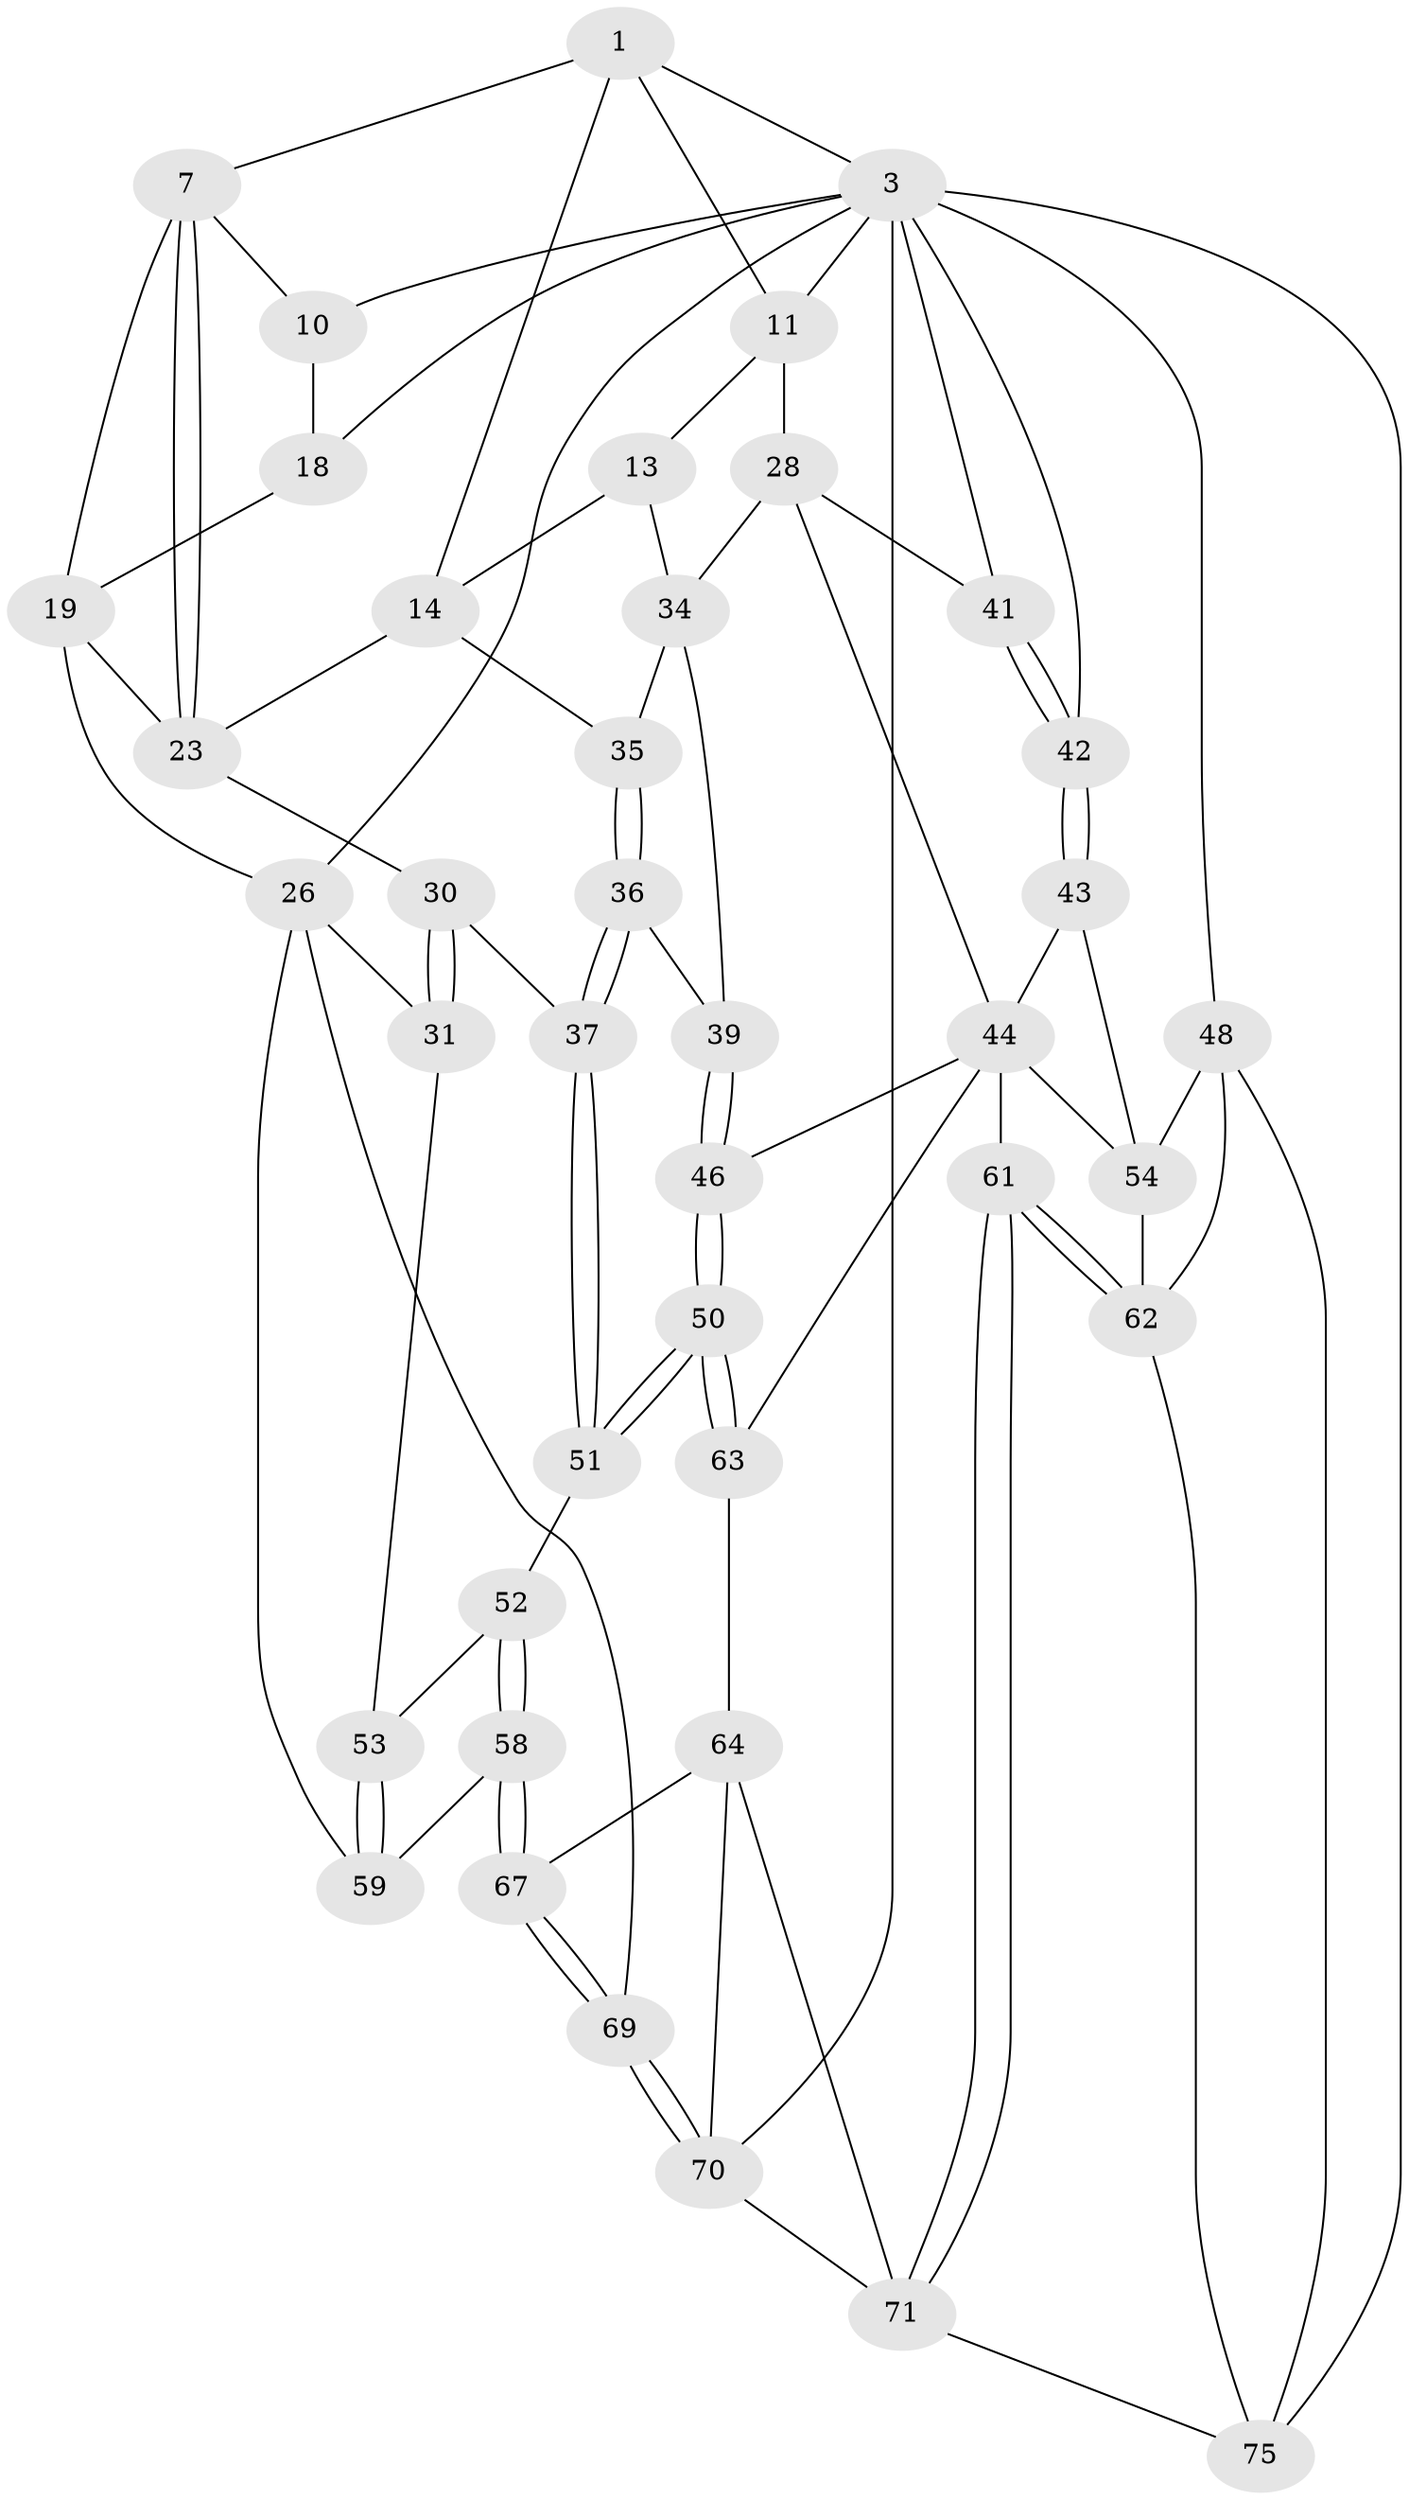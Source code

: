 // original degree distribution, {3: 0.024390243902439025, 4: 0.2804878048780488, 5: 0.43902439024390244, 6: 0.25609756097560976}
// Generated by graph-tools (version 1.1) at 2025/27/03/15/25 16:27:59]
// undirected, 41 vertices, 93 edges
graph export_dot {
graph [start="1"]
  node [color=gray90,style=filled];
  1 [pos="+0.41240895120881715+0",super="+2+6"];
  3 [pos="+1+0",super="+4+47+15"];
  7 [pos="+0.3295680429245981+0.10449725706367537",super="+8"];
  10 [pos="+0.1449844564989783+0.042295259905246706"];
  11 [pos="+0.7172598174068832+0",super="+16+12"];
  13 [pos="+0.5316830408458516+0.17187637268019307",super="+32"];
  14 [pos="+0.46094586497640977+0.05612054909239558",super="+21"];
  18 [pos="+0.1029214312480141+0.06824521887424585"];
  19 [pos="+0.13733456163558466+0.18275077781202165",super="+20"];
  23 [pos="+0.31457091708912277+0.19767175559925354",super="+24"];
  26 [pos="+0+0.4426913582397291",super="+27+68"];
  28 [pos="+0.7497764273427436+0.2806026672547298",super="+29"];
  30 [pos="+0.04545283176473856+0.42452953782314334"];
  31 [pos="+0+0.4468556755405433"];
  34 [pos="+0.54467847686587+0.2879835314481833",super="+38"];
  35 [pos="+0.3318859911853258+0.2950533629851473"];
  36 [pos="+0.2713732684643942+0.44174733659243354"];
  37 [pos="+0.24166462071032171+0.45036833686416633"];
  39 [pos="+0.36584864556254115+0.4669146112273268"];
  41 [pos="+0.7888370802706045+0.2823868702511852"];
  42 [pos="+1+0.49932553716745703"];
  43 [pos="+0.9802316841503926+0.528746896006755"];
  44 [pos="+0.6728021846653063+0.3919468295789489",super="+45"];
  46 [pos="+0.48696528125587074+0.5502426311281414"];
  48 [pos="+1+0.953191585025817",super="+56"];
  50 [pos="+0.3205444454966107+0.6978801213939247"];
  51 [pos="+0.27883048354893614+0.6693211390069485"];
  52 [pos="+0.23553621592835822+0.684389655046952"];
  53 [pos="+0.08107258207672512+0.6353430750474516"];
  54 [pos="+0.9573769273218211+0.5544720852491688",super="+57"];
  58 [pos="+0.15350051093575873+0.8121610849349246"];
  59 [pos="+0.1230075887706033+0.7661579834176044"];
  61 [pos="+0.6541545995137592+0.7743505782299519"];
  62 [pos="+0.6658309722066038+0.7743900278624825",super="+74"];
  63 [pos="+0.34523865848752106+0.7651300779340996"];
  64 [pos="+0.34369719160492224+0.7717758308695697",super="+65"];
  67 [pos="+0.16095779576462813+0.8512857466104753"];
  69 [pos="+0+1"];
  70 [pos="+0+1",super="+81"];
  71 [pos="+0.6517453071934516+0.7795695766181544",super="+72+77"];
  75 [pos="+0.8668458356992518+1",super="+76"];
  1 -- 3;
  1 -- 11;
  1 -- 14;
  1 -- 7;
  3 -- 18;
  3 -- 10;
  3 -- 70 [weight=2];
  3 -- 26;
  3 -- 48 [weight=2];
  3 -- 75;
  3 -- 41;
  3 -- 42;
  3 -- 11;
  7 -- 23 [weight=2];
  7 -- 23;
  7 -- 10;
  7 -- 19;
  10 -- 18;
  11 -- 28 [weight=2];
  11 -- 13;
  13 -- 14 [weight=2];
  13 -- 34;
  14 -- 35;
  14 -- 23;
  18 -- 19;
  19 -- 26;
  19 -- 23;
  23 -- 30;
  26 -- 31;
  26 -- 59;
  26 -- 69;
  28 -- 41;
  28 -- 34;
  28 -- 44;
  30 -- 31;
  30 -- 31;
  30 -- 37;
  31 -- 53;
  34 -- 35;
  34 -- 39;
  35 -- 36;
  35 -- 36;
  36 -- 37;
  36 -- 37;
  36 -- 39;
  37 -- 51;
  37 -- 51;
  39 -- 46;
  39 -- 46;
  41 -- 42;
  41 -- 42;
  42 -- 43;
  42 -- 43;
  43 -- 44;
  43 -- 54;
  44 -- 54;
  44 -- 61;
  44 -- 46;
  44 -- 63;
  46 -- 50;
  46 -- 50;
  48 -- 62;
  48 -- 75;
  48 -- 54;
  50 -- 51;
  50 -- 51;
  50 -- 63;
  50 -- 63;
  51 -- 52;
  52 -- 53;
  52 -- 58;
  52 -- 58;
  53 -- 59;
  53 -- 59;
  54 -- 62;
  58 -- 59;
  58 -- 67;
  58 -- 67;
  61 -- 62;
  61 -- 62;
  61 -- 71;
  61 -- 71;
  62 -- 75;
  63 -- 64;
  64 -- 71 [weight=2];
  64 -- 67;
  64 -- 70 [weight=2];
  67 -- 69;
  67 -- 69;
  69 -- 70;
  69 -- 70;
  70 -- 71;
  71 -- 75;
}
